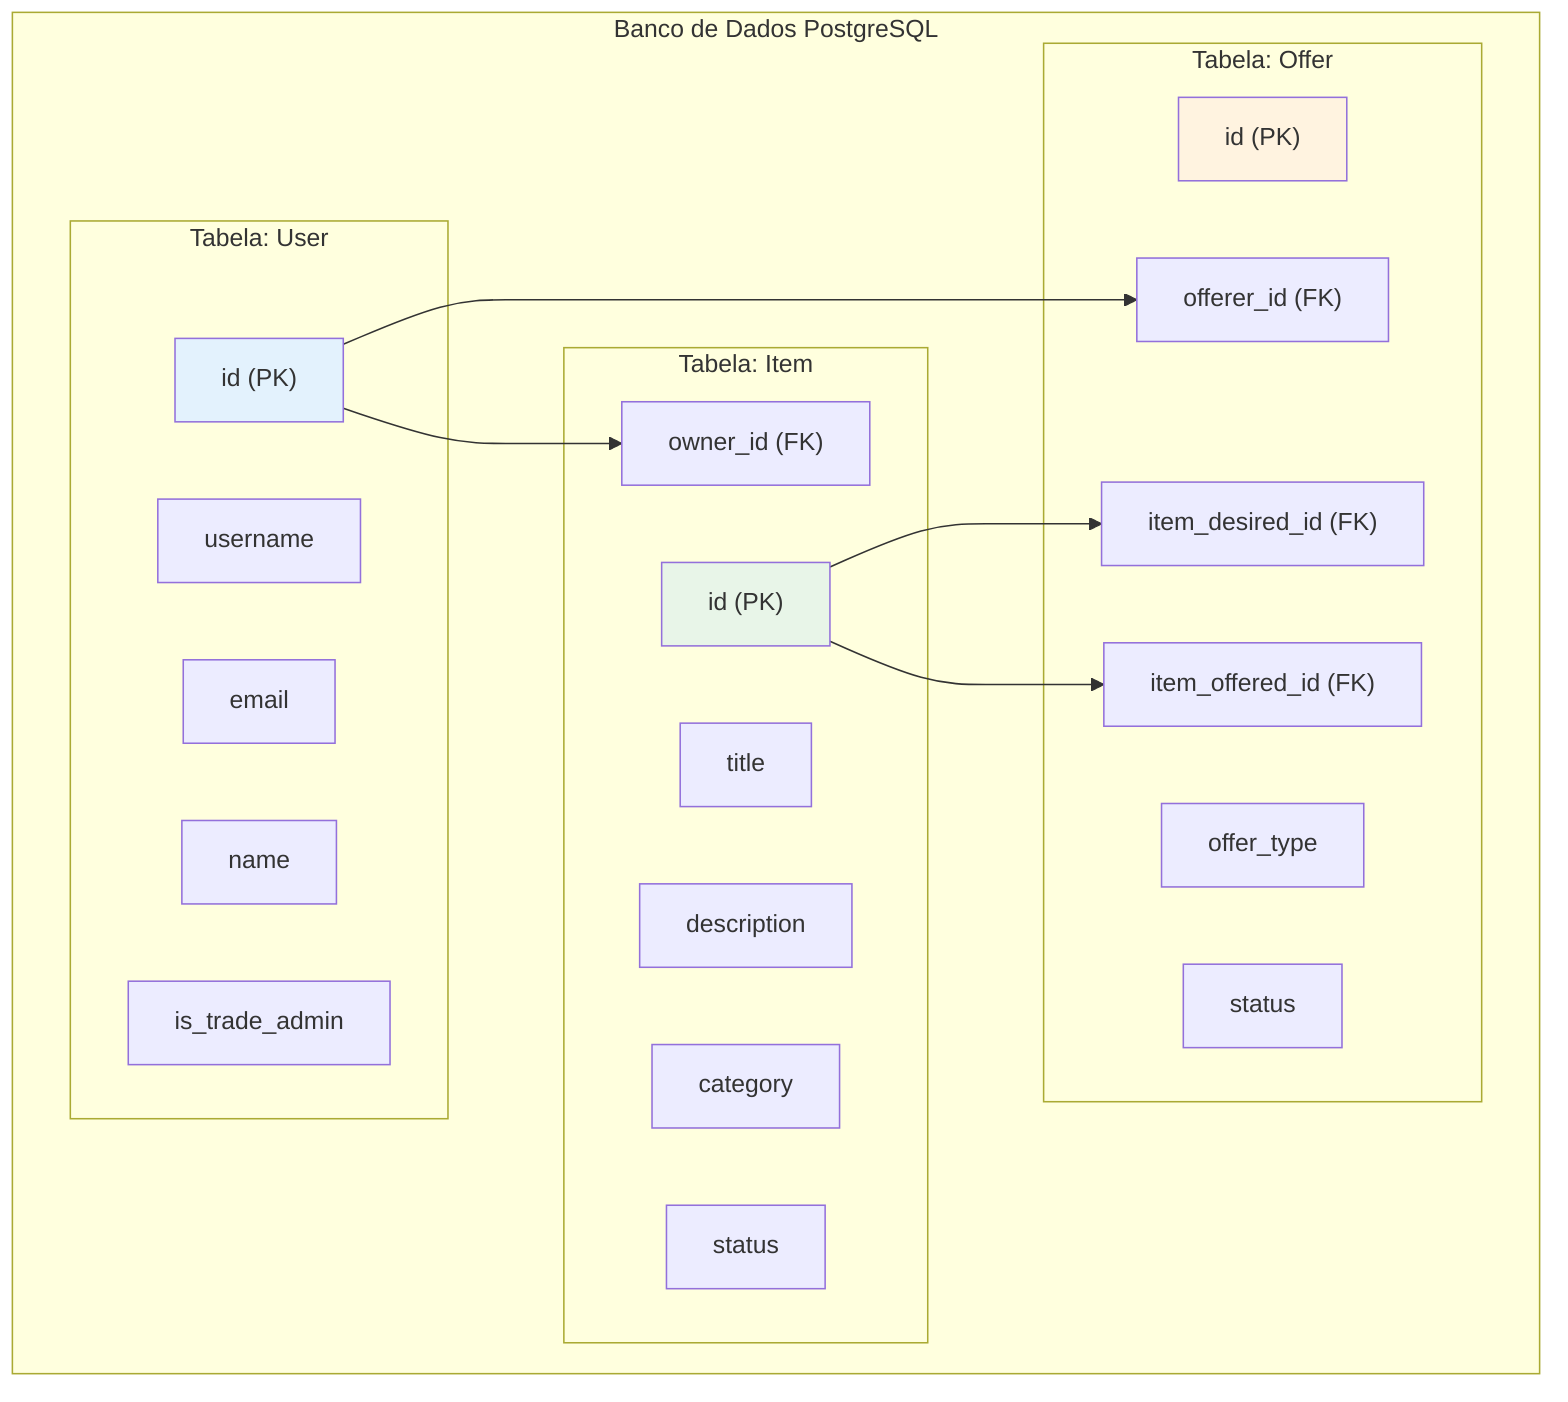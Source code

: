 graph TD
    subgraph Database["Banco de Dados PostgreSQL"]
        subgraph UserTable["Tabela: User"]
            U1["id (PK)"]
            U2["username"]
            U3["email"]
            U4["name"]
            U5["is_trade_admin"]
        end
        
        subgraph ItemTable["Tabela: Item"]
            I1["id (PK)"]
            I2["title"]
            I3["description"]
            I4["category"]
            I5["status"]
            I6["owner_id (FK)"]
        end
        
        subgraph OfferTable["Tabela: Offer"]
            O1["id (PK)"]
            O2["item_desired_id (FK)"]
            O3["item_offered_id (FK)"]
            O4["offerer_id (FK)"]
            O5["offer_type"]
            O6["status"]
        end
    end
    
    U1 --> I6
    U1 --> O4
    I1 --> O2
    I1 --> O3
    
    style U1 fill:#e3f2fd
    style I1 fill:#e8f5e8
    style O1 fill:#fff3e0